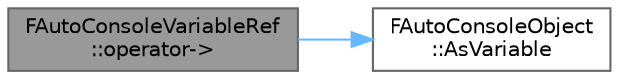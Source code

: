 digraph "FAutoConsoleVariableRef::operator-&gt;"
{
 // INTERACTIVE_SVG=YES
 // LATEX_PDF_SIZE
  bgcolor="transparent";
  edge [fontname=Helvetica,fontsize=10,labelfontname=Helvetica,labelfontsize=10];
  node [fontname=Helvetica,fontsize=10,shape=box,height=0.2,width=0.4];
  rankdir="LR";
  Node1 [id="Node000001",label="FAutoConsoleVariableRef\l::operator-\>",height=0.2,width=0.4,color="gray40", fillcolor="grey60", style="filled", fontcolor="black",tooltip="Dereference back to a variable."];
  Node1 -> Node2 [id="edge1_Node000001_Node000002",color="steelblue1",style="solid",tooltip=" "];
  Node2 [id="Node000002",label="FAutoConsoleObject\l::AsVariable",height=0.2,width=0.4,color="grey40", fillcolor="white", style="filled",URL="$dd/d5e/classFAutoConsoleObject.html#a4c4c74e599f4f9a999a2dec5f0c59da4",tooltip="returns the contained console object as an IConsoleVariable"];
}
